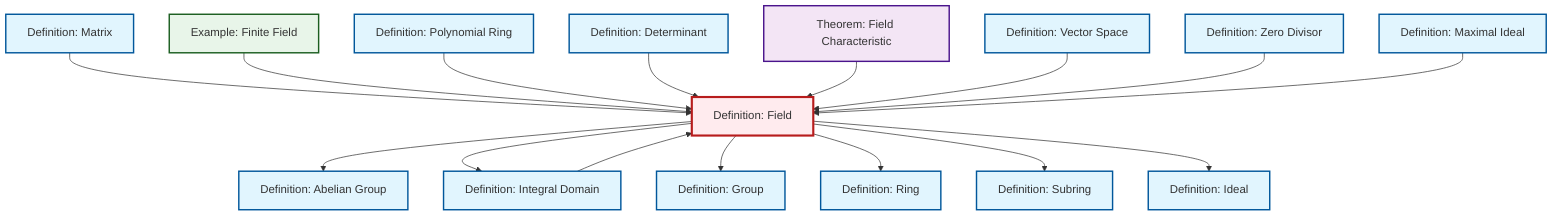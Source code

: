graph TD
    classDef definition fill:#e1f5fe,stroke:#01579b,stroke-width:2px
    classDef theorem fill:#f3e5f5,stroke:#4a148c,stroke-width:2px
    classDef axiom fill:#fff3e0,stroke:#e65100,stroke-width:2px
    classDef example fill:#e8f5e9,stroke:#1b5e20,stroke-width:2px
    classDef current fill:#ffebee,stroke:#b71c1c,stroke-width:3px
    def-group["Definition: Group"]:::definition
    def-determinant["Definition: Determinant"]:::definition
    def-ring["Definition: Ring"]:::definition
    def-abelian-group["Definition: Abelian Group"]:::definition
    def-maximal-ideal["Definition: Maximal Ideal"]:::definition
    def-subring["Definition: Subring"]:::definition
    thm-field-characteristic["Theorem: Field Characteristic"]:::theorem
    def-zero-divisor["Definition: Zero Divisor"]:::definition
    def-ideal["Definition: Ideal"]:::definition
    ex-finite-field["Example: Finite Field"]:::example
    def-vector-space["Definition: Vector Space"]:::definition
    def-matrix["Definition: Matrix"]:::definition
    def-polynomial-ring["Definition: Polynomial Ring"]:::definition
    def-integral-domain["Definition: Integral Domain"]:::definition
    def-field["Definition: Field"]:::definition
    def-field --> def-abelian-group
    def-matrix --> def-field
    ex-finite-field --> def-field
    def-polynomial-ring --> def-field
    def-field --> def-integral-domain
    def-determinant --> def-field
    thm-field-characteristic --> def-field
    def-field --> def-group
    def-integral-domain --> def-field
    def-field --> def-ring
    def-vector-space --> def-field
    def-zero-divisor --> def-field
    def-field --> def-subring
    def-maximal-ideal --> def-field
    def-field --> def-ideal
    class def-field current
